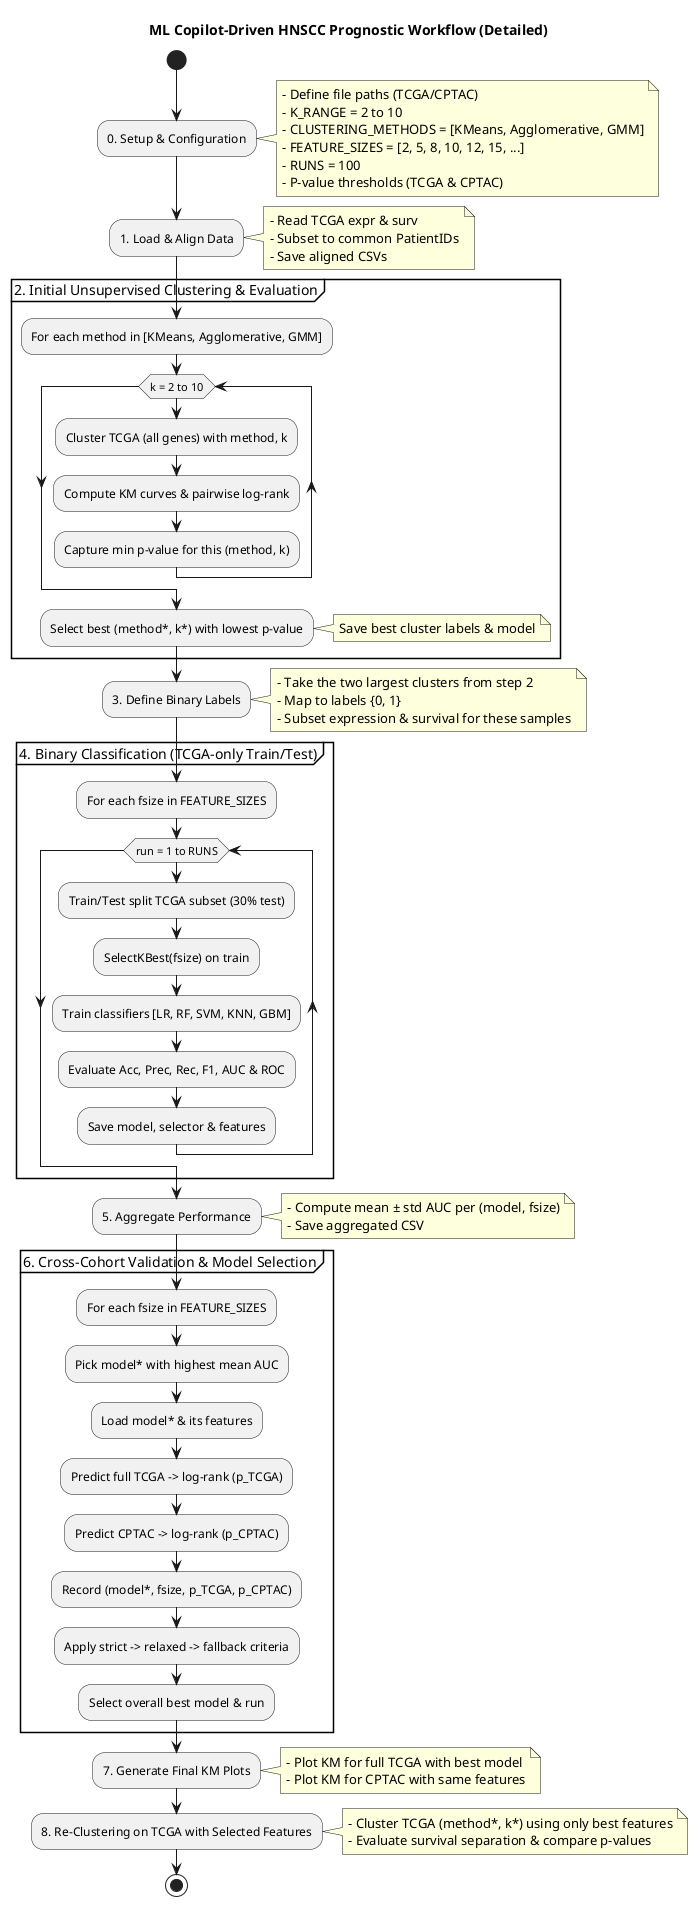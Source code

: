 @startuml HNSCC_Workflow_Detailed
title ML Copilot-Driven HNSCC Prognostic Workflow (Detailed)

start

:0. Setup & Configuration;
note right
  - Define file paths (TCGA/CPTAC)
  - K_RANGE = 2 to 10
  - CLUSTERING_METHODS = [KMeans, Agglomerative, GMM]
  - FEATURE_SIZES = [2, 5, 8, 10, 12, 15, ...]
  - RUNS = 100
  - P-value thresholds (TCGA & CPTAC)
end note

:1. Load & Align Data;
note right
  - Read TCGA expr & surv
  - Subset to common PatientIDs
  - Save aligned CSVs
end note

partition "2. Initial Unsupervised Clustering & Evaluation" {
  :For each method in [KMeans, Agglomerative, GMM];
  while (k = 2 to 10)
    :Cluster TCGA (all genes) with method, k;
    :Compute KM curves & pairwise log-rank;
    :Capture min p-value for this (method, k);
  end while
  :Select best (method*, k*) with lowest p-value;
  note right
    Save best cluster labels & model
  end note
}

:3. Define Binary Labels;
note right
  - Take the two largest clusters from step 2
  - Map to labels {0, 1}
  - Subset expression & survival for these samples
end note

partition "4. Binary Classification (TCGA-only Train/Test)" {
  :For each fsize in FEATURE_SIZES;
  while (run = 1 to RUNS)
    :Train/Test split TCGA subset (30% test);
    :SelectKBest(fsize) on train;
    :Train classifiers [LR, RF, SVM, KNN, GBM];
    :Evaluate Acc, Prec, Rec, F1, AUC & ROC;
    :Save model, selector & features;
  end while
}

:5. Aggregate Performance;
note right
  - Compute mean ± std AUC per (model, fsize)
  - Save aggregated CSV
end note

partition "6. Cross-Cohort Validation & Model Selection" {
  :For each fsize in FEATURE_SIZES;
  :Pick model* with highest mean AUC;
  :Load model* & its features;
  :Predict full TCGA -> log-rank (p_TCGA);
  :Predict CPTAC -> log-rank (p_CPTAC);
  :Record (model*, fsize, p_TCGA, p_CPTAC);
  :Apply strict -> relaxed -> fallback criteria;
  :Select overall best model & run;
}

:7. Generate Final KM Plots;
note right
  - Plot KM for full TCGA with best model
  - Plot KM for CPTAC with same features
end note

:8. Re-Clustering on TCGA with Selected Features;
note right
  - Cluster TCGA (method*, k*) using only best features
  - Evaluate survival separation & compare p-values
end note

stop

@enduml